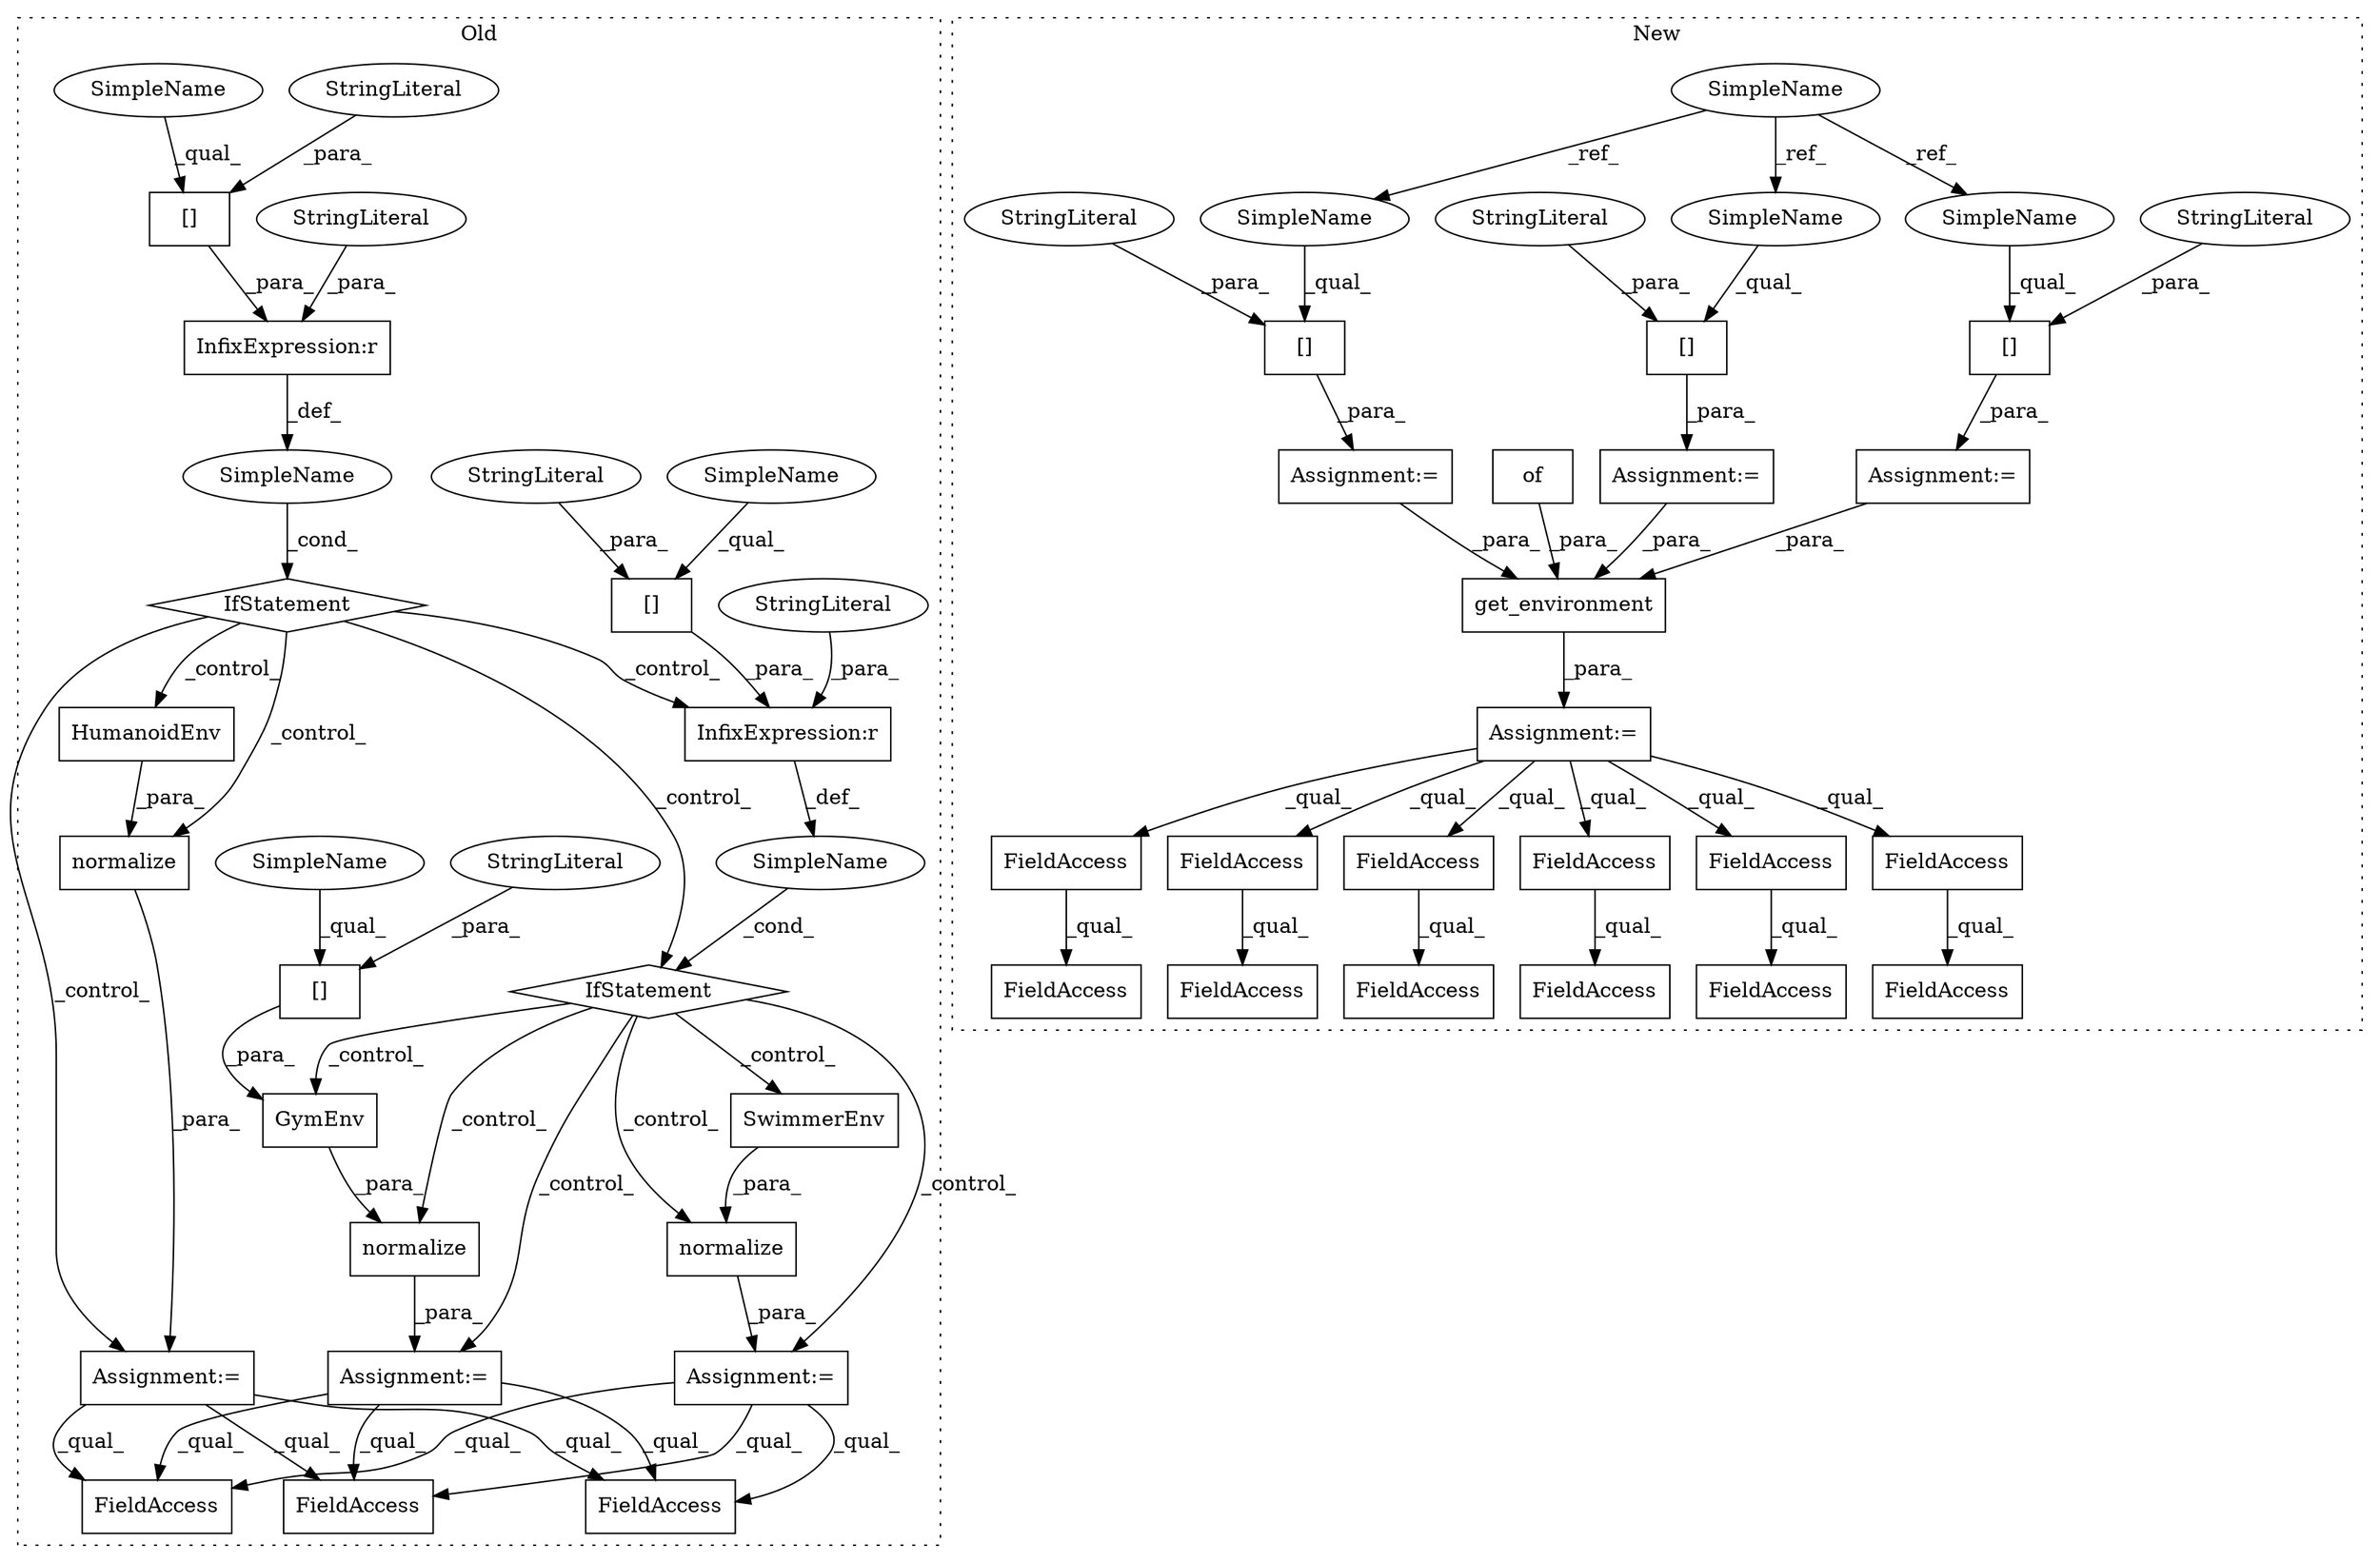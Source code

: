 digraph G {
subgraph cluster0 {
1 [label="[]" a="2" s="2682,2700" l="8,1" shape="box"];
3 [label="StringLiteral" a="45" s="2690" l="10" shape="ellipse"];
5 [label="InfixExpression:r" a="27" s="2701" l="4" shape="box"];
6 [label="SimpleName" a="42" s="" l="" shape="ellipse"];
7 [label="normalize" a="32" s="2636,2659" l="10,1" shape="box"];
8 [label="StringLiteral" a="45" s="2705" l="15" shape="ellipse"];
9 [label="GymEnv" a="32" s="2793,2819" l="7,1" shape="box"];
10 [label="SimpleName" a="42" s="" l="" shape="ellipse"];
11 [label="normalize" a="32" s="2783,2820" l="10,1" shape="box"];
12 [label="[]" a="2" s="2800,2818" l="8,1" shape="box"];
13 [label="InfixExpression:r" a="27" s="2602" l="4" shape="box"];
14 [label="[]" a="2" s="2583,2601" l="8,1" shape="box"];
15 [label="HumanoidEnv" a="32" s="2646" l="13" shape="box"];
17 [label="StringLiteral" a="45" s="2606" l="16" shape="ellipse"];
18 [label="StringLiteral" a="45" s="2591" l="10" shape="ellipse"];
19 [label="StringLiteral" a="45" s="2808" l="10" shape="ellipse"];
20 [label="FieldAccess" a="22" s="2885" l="8" shape="box"];
32 [label="normalize" a="32" s="2734,2756" l="10,1" shape="box"];
33 [label="IfStatement" a="25" s="2579,2622" l="4,2" shape="diamond"];
34 [label="Assignment:=" a="7" s="2782" l="1" shape="box"];
35 [label="IfStatement" a="25" s="2678,2720" l="4,2" shape="diamond"];
45 [label="Assignment:=" a="7" s="2635" l="1" shape="box"];
46 [label="Assignment:=" a="7" s="2733" l="1" shape="box"];
48 [label="SwimmerEnv" a="32" s="2744" l="12" shape="box"];
50 [label="FieldAccess" a="22" s="3187" l="8" shape="box"];
51 [label="FieldAccess" a="22" s="3279" l="8" shape="box"];
55 [label="SimpleName" a="42" s="2583" l="7" shape="ellipse"];
56 [label="SimpleName" a="42" s="2800" l="7" shape="ellipse"];
57 [label="SimpleName" a="42" s="2682" l="7" shape="ellipse"];
label = "Old";
style="dotted";
}
subgraph cluster1 {
2 [label="of" a="32" s="2351" l="4" shape="box"];
4 [label="Assignment:=" a="7" s="2309" l="1" shape="box"];
16 [label="FieldAccess" a="22" s="2786" l="22" shape="box"];
21 [label="FieldAccess" a="22" s="2911" l="27" shape="box"];
22 [label="FieldAccess" a="22" s="2939" l="16" shape="box"];
23 [label="FieldAccess" a="22" s="2442" l="16" shape="box"];
24 [label="FieldAccess" a="22" s="2442" l="22" shape="box"];
25 [label="FieldAccess" a="22" s="2911" l="21" shape="box"];
26 [label="FieldAccess" a="22" s="2939" l="22" shape="box"];
27 [label="FieldAccess" a="22" s="2786" l="16" shape="box"];
28 [label="FieldAccess" a="22" s="2758" l="21" shape="box"];
29 [label="FieldAccess" a="22" s="2845" l="21" shape="box"];
30 [label="FieldAccess" a="22" s="2845" l="27" shape="box"];
31 [label="FieldAccess" a="22" s="2758" l="27" shape="box"];
36 [label="Assignment:=" a="7" s="2282" l="1" shape="box"];
37 [label="[]" a="2" s="2283,2299" l="8,1" shape="box"];
38 [label="SimpleName" a="42" s="1758" l="7" shape="ellipse"];
39 [label="[]" a="2" s="2225,2243" l="8,1" shape="box"];
40 [label="StringLiteral" a="45" s="2233" l="10" shape="ellipse"];
41 [label="[]" a="2" s="2255,2269" l="8,1" shape="box"];
42 [label="StringLiteral" a="45" s="2263" l="6" shape="ellipse"];
43 [label="StringLiteral" a="45" s="2291" l="8" shape="ellipse"];
44 [label="Assignment:=" a="7" s="2224" l="1" shape="box"];
47 [label="Assignment:=" a="7" s="2254" l="1" shape="box"];
49 [label="get_environment" a="32" s="2310,2355" l="16,1" shape="box"];
52 [label="SimpleName" a="42" s="2255" l="7" shape="ellipse"];
53 [label="SimpleName" a="42" s="2283" l="7" shape="ellipse"];
54 [label="SimpleName" a="42" s="2225" l="7" shape="ellipse"];
label = "New";
style="dotted";
}
1 -> 5 [label="_para_"];
2 -> 49 [label="_para_"];
3 -> 1 [label="_para_"];
4 -> 25 [label="_qual_"];
4 -> 27 [label="_qual_"];
4 -> 29 [label="_qual_"];
4 -> 28 [label="_qual_"];
4 -> 22 [label="_qual_"];
4 -> 23 [label="_qual_"];
5 -> 10 [label="_def_"];
6 -> 33 [label="_cond_"];
7 -> 45 [label="_para_"];
8 -> 5 [label="_para_"];
9 -> 11 [label="_para_"];
10 -> 35 [label="_cond_"];
11 -> 34 [label="_para_"];
12 -> 9 [label="_para_"];
13 -> 6 [label="_def_"];
14 -> 13 [label="_para_"];
15 -> 7 [label="_para_"];
17 -> 13 [label="_para_"];
18 -> 14 [label="_para_"];
19 -> 12 [label="_para_"];
22 -> 26 [label="_qual_"];
23 -> 24 [label="_qual_"];
25 -> 21 [label="_qual_"];
27 -> 16 [label="_qual_"];
28 -> 31 [label="_qual_"];
29 -> 30 [label="_qual_"];
32 -> 46 [label="_para_"];
33 -> 35 [label="_control_"];
33 -> 45 [label="_control_"];
33 -> 7 [label="_control_"];
33 -> 15 [label="_control_"];
33 -> 5 [label="_control_"];
34 -> 20 [label="_qual_"];
34 -> 51 [label="_qual_"];
34 -> 50 [label="_qual_"];
35 -> 48 [label="_control_"];
35 -> 9 [label="_control_"];
35 -> 34 [label="_control_"];
35 -> 32 [label="_control_"];
35 -> 11 [label="_control_"];
35 -> 46 [label="_control_"];
36 -> 49 [label="_para_"];
37 -> 36 [label="_para_"];
38 -> 52 [label="_ref_"];
38 -> 53 [label="_ref_"];
38 -> 54 [label="_ref_"];
39 -> 44 [label="_para_"];
40 -> 39 [label="_para_"];
41 -> 47 [label="_para_"];
42 -> 41 [label="_para_"];
43 -> 37 [label="_para_"];
44 -> 49 [label="_para_"];
45 -> 50 [label="_qual_"];
45 -> 20 [label="_qual_"];
45 -> 51 [label="_qual_"];
46 -> 50 [label="_qual_"];
46 -> 20 [label="_qual_"];
46 -> 51 [label="_qual_"];
47 -> 49 [label="_para_"];
48 -> 32 [label="_para_"];
49 -> 4 [label="_para_"];
52 -> 41 [label="_qual_"];
53 -> 37 [label="_qual_"];
54 -> 39 [label="_qual_"];
55 -> 14 [label="_qual_"];
56 -> 12 [label="_qual_"];
57 -> 1 [label="_qual_"];
}